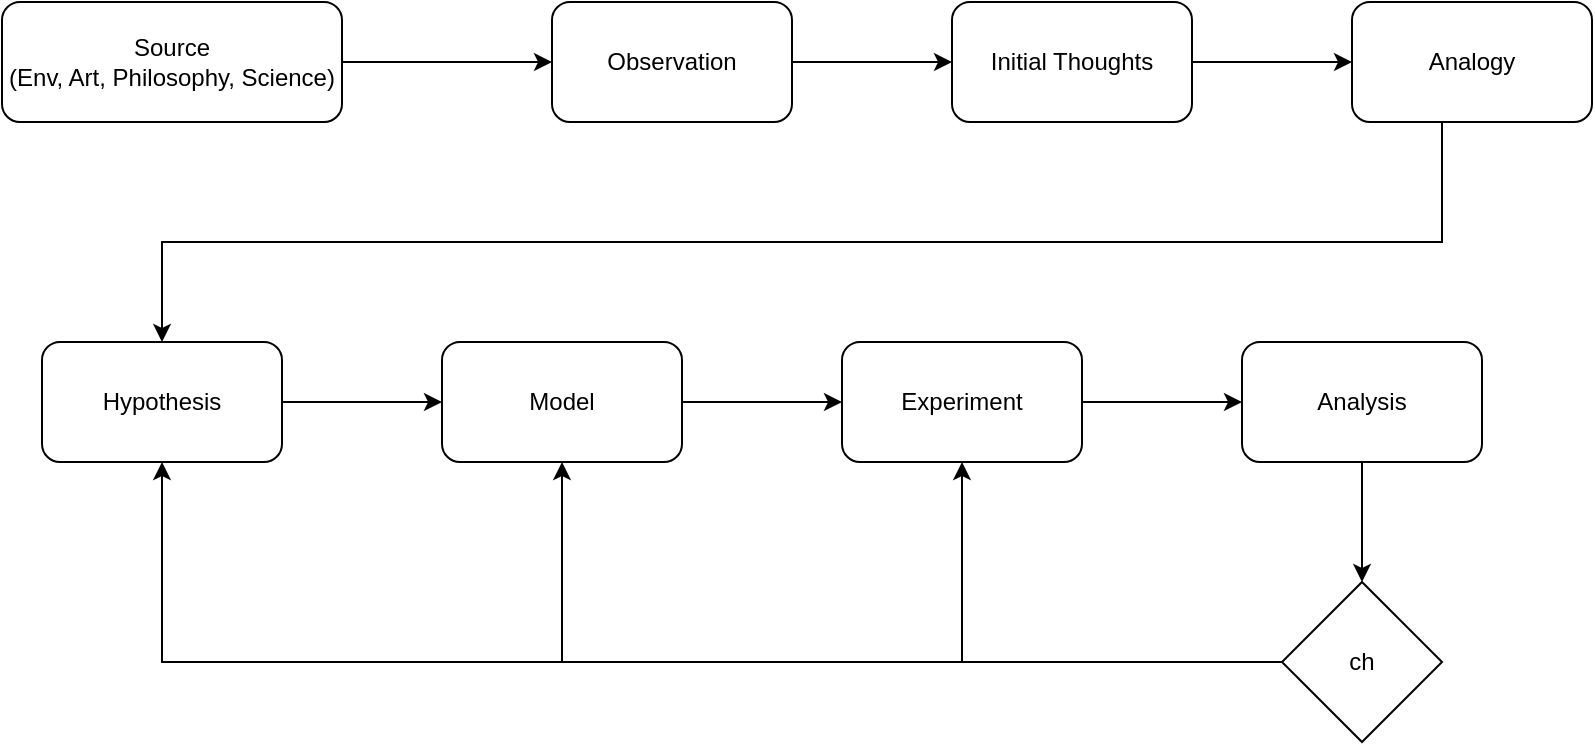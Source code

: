 <mxfile version="21.7.2" type="github" pages="2">
  <diagram name="Path" id="TfzGhAU4l7AOxIcor_R1">
    <mxGraphModel dx="1050" dy="662" grid="1" gridSize="10" guides="1" tooltips="1" connect="1" arrows="1" fold="1" page="1" pageScale="1" pageWidth="850" pageHeight="1100" math="0" shadow="0">
      <root>
        <mxCell id="0" />
        <mxCell id="1" parent="0" />
        <mxCell id="jMfB1n80QlL--UReZZY4-3" value="" style="edgeStyle=orthogonalEdgeStyle;rounded=0;orthogonalLoop=1;jettySize=auto;html=1;" edge="1" parent="1" source="jMfB1n80QlL--UReZZY4-1" target="jMfB1n80QlL--UReZZY4-2">
          <mxGeometry relative="1" as="geometry" />
        </mxCell>
        <mxCell id="jMfB1n80QlL--UReZZY4-1" value="Source&lt;br&gt;(Env, Art, Philosophy, Science)" style="rounded=1;whiteSpace=wrap;html=1;" vertex="1" parent="1">
          <mxGeometry x="20" y="280" width="170" height="60" as="geometry" />
        </mxCell>
        <mxCell id="jMfB1n80QlL--UReZZY4-5" value="" style="edgeStyle=orthogonalEdgeStyle;rounded=0;orthogonalLoop=1;jettySize=auto;html=1;" edge="1" parent="1" source="jMfB1n80QlL--UReZZY4-2" target="jMfB1n80QlL--UReZZY4-4">
          <mxGeometry relative="1" as="geometry" />
        </mxCell>
        <mxCell id="jMfB1n80QlL--UReZZY4-2" value="Observation" style="whiteSpace=wrap;html=1;rounded=1;" vertex="1" parent="1">
          <mxGeometry x="295" y="280" width="120" height="60" as="geometry" />
        </mxCell>
        <mxCell id="jMfB1n80QlL--UReZZY4-7" value="" style="edgeStyle=orthogonalEdgeStyle;rounded=0;orthogonalLoop=1;jettySize=auto;html=1;" edge="1" parent="1" source="jMfB1n80QlL--UReZZY4-4" target="jMfB1n80QlL--UReZZY4-6">
          <mxGeometry relative="1" as="geometry" />
        </mxCell>
        <mxCell id="jMfB1n80QlL--UReZZY4-4" value="Initial Thoughts" style="whiteSpace=wrap;html=1;rounded=1;" vertex="1" parent="1">
          <mxGeometry x="495" y="280" width="120" height="60" as="geometry" />
        </mxCell>
        <mxCell id="jMfB1n80QlL--UReZZY4-9" value="" style="edgeStyle=orthogonalEdgeStyle;rounded=0;orthogonalLoop=1;jettySize=auto;html=1;" edge="1" parent="1" source="jMfB1n80QlL--UReZZY4-6" target="jMfB1n80QlL--UReZZY4-8">
          <mxGeometry relative="1" as="geometry">
            <Array as="points">
              <mxPoint x="740" y="400" />
              <mxPoint x="100" y="400" />
            </Array>
          </mxGeometry>
        </mxCell>
        <mxCell id="jMfB1n80QlL--UReZZY4-6" value="Analogy" style="whiteSpace=wrap;html=1;rounded=1;" vertex="1" parent="1">
          <mxGeometry x="695" y="280" width="120" height="60" as="geometry" />
        </mxCell>
        <mxCell id="jMfB1n80QlL--UReZZY4-11" value="" style="edgeStyle=orthogonalEdgeStyle;rounded=0;orthogonalLoop=1;jettySize=auto;html=1;" edge="1" parent="1" source="jMfB1n80QlL--UReZZY4-8" target="jMfB1n80QlL--UReZZY4-10">
          <mxGeometry relative="1" as="geometry" />
        </mxCell>
        <mxCell id="jMfB1n80QlL--UReZZY4-8" value="Hypothesis" style="whiteSpace=wrap;html=1;rounded=1;" vertex="1" parent="1">
          <mxGeometry x="40" y="450" width="120" height="60" as="geometry" />
        </mxCell>
        <mxCell id="jMfB1n80QlL--UReZZY4-13" value="" style="edgeStyle=orthogonalEdgeStyle;rounded=0;orthogonalLoop=1;jettySize=auto;html=1;" edge="1" parent="1" source="jMfB1n80QlL--UReZZY4-10" target="jMfB1n80QlL--UReZZY4-12">
          <mxGeometry relative="1" as="geometry" />
        </mxCell>
        <mxCell id="jMfB1n80QlL--UReZZY4-10" value="Model" style="whiteSpace=wrap;html=1;rounded=1;" vertex="1" parent="1">
          <mxGeometry x="240" y="450" width="120" height="60" as="geometry" />
        </mxCell>
        <mxCell id="jMfB1n80QlL--UReZZY4-15" value="" style="edgeStyle=orthogonalEdgeStyle;rounded=0;orthogonalLoop=1;jettySize=auto;html=1;" edge="1" parent="1" source="jMfB1n80QlL--UReZZY4-12" target="jMfB1n80QlL--UReZZY4-14">
          <mxGeometry relative="1" as="geometry" />
        </mxCell>
        <mxCell id="jMfB1n80QlL--UReZZY4-12" value="Experiment" style="whiteSpace=wrap;html=1;rounded=1;" vertex="1" parent="1">
          <mxGeometry x="440" y="450" width="120" height="60" as="geometry" />
        </mxCell>
        <mxCell id="jMfB1n80QlL--UReZZY4-17" style="edgeStyle=orthogonalEdgeStyle;rounded=0;orthogonalLoop=1;jettySize=auto;html=1;entryX=0.5;entryY=0;entryDx=0;entryDy=0;" edge="1" parent="1" source="jMfB1n80QlL--UReZZY4-14" target="jMfB1n80QlL--UReZZY4-16">
          <mxGeometry relative="1" as="geometry" />
        </mxCell>
        <mxCell id="jMfB1n80QlL--UReZZY4-14" value="Analysis" style="whiteSpace=wrap;html=1;rounded=1;" vertex="1" parent="1">
          <mxGeometry x="640" y="450" width="120" height="60" as="geometry" />
        </mxCell>
        <mxCell id="jMfB1n80QlL--UReZZY4-19" style="edgeStyle=orthogonalEdgeStyle;rounded=0;orthogonalLoop=1;jettySize=auto;html=1;entryX=0.5;entryY=1;entryDx=0;entryDy=0;" edge="1" parent="1" source="jMfB1n80QlL--UReZZY4-16" target="jMfB1n80QlL--UReZZY4-12">
          <mxGeometry relative="1" as="geometry" />
        </mxCell>
        <mxCell id="jMfB1n80QlL--UReZZY4-20" style="edgeStyle=orthogonalEdgeStyle;rounded=0;orthogonalLoop=1;jettySize=auto;html=1;entryX=0.5;entryY=1;entryDx=0;entryDy=0;" edge="1" parent="1" source="jMfB1n80QlL--UReZZY4-16" target="jMfB1n80QlL--UReZZY4-10">
          <mxGeometry relative="1" as="geometry" />
        </mxCell>
        <mxCell id="jMfB1n80QlL--UReZZY4-21" style="edgeStyle=orthogonalEdgeStyle;rounded=0;orthogonalLoop=1;jettySize=auto;html=1;" edge="1" parent="1" source="jMfB1n80QlL--UReZZY4-16" target="jMfB1n80QlL--UReZZY4-8">
          <mxGeometry relative="1" as="geometry" />
        </mxCell>
        <mxCell id="jMfB1n80QlL--UReZZY4-16" value="ch" style="rhombus;whiteSpace=wrap;html=1;" vertex="1" parent="1">
          <mxGeometry x="660" y="570" width="80" height="80" as="geometry" />
        </mxCell>
      </root>
    </mxGraphModel>
  </diagram>
  <diagram id="wtNJOnH3bRHQHYbp1WyJ" name="DSRM steps">
    <mxGraphModel dx="2085" dy="779" grid="1" gridSize="10" guides="1" tooltips="1" connect="1" arrows="1" fold="1" page="1" pageScale="1" pageWidth="850" pageHeight="1100" math="0" shadow="0">
      <root>
        <mxCell id="0" />
        <mxCell id="1" parent="0" />
        <mxCell id="ZFZxi5wGO6gSrjlYhbK5-3" value="" style="edgeStyle=orthogonalEdgeStyle;rounded=0;orthogonalLoop=1;jettySize=auto;html=1;fontStyle=1" edge="1" parent="1" source="ZFZxi5wGO6gSrjlYhbK5-1" target="ZFZxi5wGO6gSrjlYhbK5-2">
          <mxGeometry relative="1" as="geometry" />
        </mxCell>
        <mxCell id="ZFZxi5wGO6gSrjlYhbK5-1" value="&lt;div&gt;1. Problem&lt;/div&gt;&lt;div&gt;identification and&lt;/div&gt;&lt;div&gt;motivation&lt;/div&gt;" style="rounded=1;whiteSpace=wrap;html=1;fontStyle=1" vertex="1" parent="1">
          <mxGeometry x="10" y="150" width="120" height="60" as="geometry" />
        </mxCell>
        <mxCell id="ZFZxi5wGO6gSrjlYhbK5-5" value="" style="edgeStyle=orthogonalEdgeStyle;rounded=0;orthogonalLoop=1;jettySize=auto;html=1;fontStyle=1" edge="1" parent="1" source="ZFZxi5wGO6gSrjlYhbK5-2" target="ZFZxi5wGO6gSrjlYhbK5-4">
          <mxGeometry relative="1" as="geometry" />
        </mxCell>
        <mxCell id="ZFZxi5wGO6gSrjlYhbK5-2" value="&lt;div&gt;2. Definition&lt;/div&gt;&lt;div&gt;objectives for a&lt;/div&gt;&lt;div&gt;solution&lt;/div&gt;" style="whiteSpace=wrap;html=1;rounded=1;fontStyle=1" vertex="1" parent="1">
          <mxGeometry x="159" y="150" width="120" height="60" as="geometry" />
        </mxCell>
        <mxCell id="ZFZxi5wGO6gSrjlYhbK5-7" value="" style="edgeStyle=orthogonalEdgeStyle;rounded=0;orthogonalLoop=1;jettySize=auto;html=1;fontStyle=1" edge="1" parent="1" source="ZFZxi5wGO6gSrjlYhbK5-4" target="ZFZxi5wGO6gSrjlYhbK5-6">
          <mxGeometry relative="1" as="geometry" />
        </mxCell>
        <mxCell id="ZFZxi5wGO6gSrjlYhbK5-4" value="&lt;div&gt;3. Design and&lt;/div&gt;&lt;div&gt;development&lt;/div&gt;" style="whiteSpace=wrap;html=1;rounded=1;fontStyle=1" vertex="1" parent="1">
          <mxGeometry x="319" y="150" width="120" height="60" as="geometry" />
        </mxCell>
        <mxCell id="ZFZxi5wGO6gSrjlYhbK5-9" value="" style="edgeStyle=orthogonalEdgeStyle;rounded=0;orthogonalLoop=1;jettySize=auto;html=1;fontStyle=1" edge="1" parent="1" source="ZFZxi5wGO6gSrjlYhbK5-6" target="ZFZxi5wGO6gSrjlYhbK5-8">
          <mxGeometry relative="1" as="geometry" />
        </mxCell>
        <mxCell id="ZFZxi5wGO6gSrjlYhbK5-6" value="4. Demonstration" style="whiteSpace=wrap;html=1;rounded=1;fontStyle=1" vertex="1" parent="1">
          <mxGeometry x="480" y="150" width="120" height="60" as="geometry" />
        </mxCell>
        <mxCell id="ZFZxi5wGO6gSrjlYhbK5-11" value="" style="edgeStyle=orthogonalEdgeStyle;rounded=0;orthogonalLoop=1;jettySize=auto;html=1;fontStyle=1" edge="1" parent="1" source="ZFZxi5wGO6gSrjlYhbK5-8" target="ZFZxi5wGO6gSrjlYhbK5-10">
          <mxGeometry relative="1" as="geometry" />
        </mxCell>
        <mxCell id="ZFZxi5wGO6gSrjlYhbK5-8" value="&lt;div&gt;5. Evaluation&lt;/div&gt;" style="whiteSpace=wrap;html=1;rounded=1;fontStyle=1" vertex="1" parent="1">
          <mxGeometry x="640" y="150" width="120" height="60" as="geometry" />
        </mxCell>
        <mxCell id="ZFZxi5wGO6gSrjlYhbK5-10" value="6. Communication" style="whiteSpace=wrap;html=1;rounded=1;fontStyle=1" vertex="1" parent="1">
          <mxGeometry x="800" y="150" width="120" height="60" as="geometry" />
        </mxCell>
        <mxCell id="ZFZxi5wGO6gSrjlYhbK5-12" value="" style="endArrow=none;html=1;rounded=0;strokeWidth=6;" edge="1" parent="1">
          <mxGeometry width="50" height="50" relative="1" as="geometry">
            <mxPoint x="-40" y="244" as="sourcePoint" />
            <mxPoint x="960" y="240" as="targetPoint" />
          </mxGeometry>
        </mxCell>
        <mxCell id="ZFZxi5wGO6gSrjlYhbK5-13" value="&lt;b&gt;Why&lt;/b&gt;" style="text;html=1;strokeColor=none;fillColor=none;align=center;verticalAlign=middle;whiteSpace=wrap;rounded=0;" vertex="1" parent="1">
          <mxGeometry x="-60" y="280" width="60" height="30" as="geometry" />
        </mxCell>
        <mxCell id="ZFZxi5wGO6gSrjlYhbK5-14" value="&lt;b&gt;How&lt;/b&gt;" style="text;html=1;strokeColor=none;fillColor=none;align=center;verticalAlign=middle;whiteSpace=wrap;rounded=0;" vertex="1" parent="1">
          <mxGeometry x="-60" y="370" width="60" height="30" as="geometry" />
        </mxCell>
        <mxCell id="ZFZxi5wGO6gSrjlYhbK5-15" value="&lt;b&gt;What&lt;/b&gt;" style="text;html=1;strokeColor=none;fillColor=none;align=center;verticalAlign=middle;whiteSpace=wrap;rounded=0;" vertex="1" parent="1">
          <mxGeometry x="-60" y="442" width="60" height="30" as="geometry" />
        </mxCell>
        <mxCell id="ZFZxi5wGO6gSrjlYhbK5-16" value="&lt;b&gt;Where&lt;/b&gt;" style="text;html=1;strokeColor=none;fillColor=none;align=center;verticalAlign=middle;whiteSpace=wrap;rounded=0;" vertex="1" parent="1">
          <mxGeometry x="-60" y="530" width="60" height="30" as="geometry" />
        </mxCell>
        <mxCell id="ZFZxi5wGO6gSrjlYhbK5-17" value="" style="endArrow=none;html=1;rounded=0;strokeWidth=6;" edge="1" parent="1">
          <mxGeometry width="50" height="50" relative="1" as="geometry">
            <mxPoint x="-40" y="344" as="sourcePoint" />
            <mxPoint x="960" y="340" as="targetPoint" />
          </mxGeometry>
        </mxCell>
        <mxCell id="ZFZxi5wGO6gSrjlYhbK5-19" value="" style="endArrow=none;html=1;rounded=0;strokeWidth=6;" edge="1" parent="1">
          <mxGeometry width="50" height="50" relative="1" as="geometry">
            <mxPoint x="-40" y="424" as="sourcePoint" />
            <mxPoint x="960" y="420" as="targetPoint" />
          </mxGeometry>
        </mxCell>
        <mxCell id="ZFZxi5wGO6gSrjlYhbK5-21" value="" style="endArrow=none;html=1;rounded=0;strokeWidth=6;" edge="1" parent="1">
          <mxGeometry width="50" height="50" relative="1" as="geometry">
            <mxPoint x="-40" y="504" as="sourcePoint" />
            <mxPoint x="960" y="500" as="targetPoint" />
          </mxGeometry>
        </mxCell>
        <mxCell id="ZFZxi5wGO6gSrjlYhbK5-22" value="" style="endArrow=none;html=1;rounded=0;strokeWidth=6;" edge="1" parent="1">
          <mxGeometry width="50" height="50" relative="1" as="geometry">
            <mxPoint y="600" as="sourcePoint" />
            <mxPoint y="140" as="targetPoint" />
          </mxGeometry>
        </mxCell>
        <mxCell id="ZFZxi5wGO6gSrjlYhbK5-24" value="" style="rounded=1;whiteSpace=wrap;html=1;dashed=1;fillColor=#f5f5f5;fontColor=#333333;strokeColor=#666666;" vertex="1" parent="1">
          <mxGeometry x="20" y="265" width="120" height="60" as="geometry" />
        </mxCell>
        <mxCell id="ZFZxi5wGO6gSrjlYhbK5-25" value="" style="rounded=1;whiteSpace=wrap;html=1;dashed=1;fillColor=#f5f5f5;fontColor=#333333;strokeColor=#666666;" vertex="1" parent="1">
          <mxGeometry x="20" y="355" width="120" height="60" as="geometry" />
        </mxCell>
        <mxCell id="ZFZxi5wGO6gSrjlYhbK5-26" value="" style="rounded=1;whiteSpace=wrap;html=1;dashed=1;fillColor=#f5f5f5;fontColor=#333333;strokeColor=#666666;" vertex="1" parent="1">
          <mxGeometry x="20" y="434" width="120" height="60" as="geometry" />
        </mxCell>
        <mxCell id="ZFZxi5wGO6gSrjlYhbK5-27" value="" style="rounded=1;whiteSpace=wrap;html=1;dashed=1;fillColor=#f5f5f5;fontColor=#333333;strokeColor=#666666;" vertex="1" parent="1">
          <mxGeometry x="20" y="519" width="120" height="60" as="geometry" />
        </mxCell>
        <mxCell id="ZFZxi5wGO6gSrjlYhbK5-28" value="" style="rounded=1;whiteSpace=wrap;html=1;dashed=1;fillColor=#d5e8d4;strokeColor=#82b366;" vertex="1" parent="1">
          <mxGeometry x="159" y="265" width="120" height="60" as="geometry" />
        </mxCell>
        <mxCell id="ZFZxi5wGO6gSrjlYhbK5-29" value="" style="rounded=1;whiteSpace=wrap;html=1;dashed=1;fillColor=#d5e8d4;strokeColor=#82b366;" vertex="1" parent="1">
          <mxGeometry x="159" y="355" width="120" height="60" as="geometry" />
        </mxCell>
        <mxCell id="ZFZxi5wGO6gSrjlYhbK5-30" value="" style="rounded=1;whiteSpace=wrap;html=1;dashed=1;fillColor=#d5e8d4;strokeColor=#82b366;" vertex="1" parent="1">
          <mxGeometry x="159" y="434" width="120" height="60" as="geometry" />
        </mxCell>
        <mxCell id="ZFZxi5wGO6gSrjlYhbK5-31" value="" style="rounded=1;whiteSpace=wrap;html=1;dashed=1;fillColor=#d5e8d4;strokeColor=#82b366;" vertex="1" parent="1">
          <mxGeometry x="159" y="519" width="120" height="60" as="geometry" />
        </mxCell>
        <mxCell id="ZFZxi5wGO6gSrjlYhbK5-32" value="" style="rounded=1;whiteSpace=wrap;html=1;dashed=1;fillColor=#e1d5e7;strokeColor=#9673a6;" vertex="1" parent="1">
          <mxGeometry x="319" y="265" width="120" height="60" as="geometry" />
        </mxCell>
        <mxCell id="ZFZxi5wGO6gSrjlYhbK5-33" value="" style="rounded=1;whiteSpace=wrap;html=1;dashed=1;fillColor=#e1d5e7;strokeColor=#9673a6;" vertex="1" parent="1">
          <mxGeometry x="319" y="355" width="120" height="60" as="geometry" />
        </mxCell>
        <mxCell id="ZFZxi5wGO6gSrjlYhbK5-34" value="" style="rounded=1;whiteSpace=wrap;html=1;dashed=1;fillColor=#e1d5e7;strokeColor=#9673a6;" vertex="1" parent="1">
          <mxGeometry x="319" y="434" width="120" height="60" as="geometry" />
        </mxCell>
        <mxCell id="ZFZxi5wGO6gSrjlYhbK5-35" value="" style="rounded=1;whiteSpace=wrap;html=1;dashed=1;fillColor=#e1d5e7;strokeColor=#9673a6;" vertex="1" parent="1">
          <mxGeometry x="319" y="519" width="120" height="60" as="geometry" />
        </mxCell>
        <mxCell id="ZFZxi5wGO6gSrjlYhbK5-36" value="" style="rounded=1;whiteSpace=wrap;html=1;dashed=1;fillColor=#ffe6cc;strokeColor=#d79b00;" vertex="1" parent="1">
          <mxGeometry x="480" y="265" width="120" height="60" as="geometry" />
        </mxCell>
        <mxCell id="ZFZxi5wGO6gSrjlYhbK5-37" value="" style="rounded=1;whiteSpace=wrap;html=1;dashed=1;fillColor=#ffe6cc;strokeColor=#d79b00;" vertex="1" parent="1">
          <mxGeometry x="480" y="355" width="120" height="60" as="geometry" />
        </mxCell>
        <mxCell id="ZFZxi5wGO6gSrjlYhbK5-38" value="" style="rounded=1;whiteSpace=wrap;html=1;dashed=1;fillColor=#ffe6cc;strokeColor=#d79b00;" vertex="1" parent="1">
          <mxGeometry x="480" y="434" width="120" height="60" as="geometry" />
        </mxCell>
        <mxCell id="ZFZxi5wGO6gSrjlYhbK5-39" value="" style="rounded=1;whiteSpace=wrap;html=1;dashed=1;fillColor=#ffe6cc;strokeColor=#d79b00;" vertex="1" parent="1">
          <mxGeometry x="480" y="519" width="120" height="60" as="geometry" />
        </mxCell>
        <mxCell id="ZFZxi5wGO6gSrjlYhbK5-40" value="" style="rounded=1;whiteSpace=wrap;html=1;dashed=1;fillColor=#fff2cc;strokeColor=#d6b656;" vertex="1" parent="1">
          <mxGeometry x="640" y="265" width="120" height="60" as="geometry" />
        </mxCell>
        <mxCell id="ZFZxi5wGO6gSrjlYhbK5-41" value="" style="rounded=1;whiteSpace=wrap;html=1;dashed=1;fillColor=#fff2cc;strokeColor=#d6b656;" vertex="1" parent="1">
          <mxGeometry x="640" y="355" width="120" height="60" as="geometry" />
        </mxCell>
        <mxCell id="ZFZxi5wGO6gSrjlYhbK5-42" value="" style="rounded=1;whiteSpace=wrap;html=1;dashed=1;fillColor=#fff2cc;strokeColor=#d6b656;" vertex="1" parent="1">
          <mxGeometry x="640" y="434" width="120" height="60" as="geometry" />
        </mxCell>
        <mxCell id="ZFZxi5wGO6gSrjlYhbK5-43" value="" style="rounded=1;whiteSpace=wrap;html=1;dashed=1;fillColor=#fff2cc;strokeColor=#d6b656;" vertex="1" parent="1">
          <mxGeometry x="640" y="519" width="120" height="60" as="geometry" />
        </mxCell>
        <mxCell id="ZFZxi5wGO6gSrjlYhbK5-44" value="" style="rounded=1;whiteSpace=wrap;html=1;dashed=1;fillColor=#dae8fc;strokeColor=#6c8ebf;" vertex="1" parent="1">
          <mxGeometry x="800" y="265" width="120" height="60" as="geometry" />
        </mxCell>
        <mxCell id="ZFZxi5wGO6gSrjlYhbK5-45" value="" style="rounded=1;whiteSpace=wrap;html=1;dashed=1;fillColor=#dae8fc;strokeColor=#6c8ebf;" vertex="1" parent="1">
          <mxGeometry x="800" y="355" width="120" height="60" as="geometry" />
        </mxCell>
        <mxCell id="ZFZxi5wGO6gSrjlYhbK5-46" value="" style="rounded=1;whiteSpace=wrap;html=1;dashed=1;fillColor=#dae8fc;strokeColor=#6c8ebf;" vertex="1" parent="1">
          <mxGeometry x="800" y="434" width="120" height="60" as="geometry" />
        </mxCell>
        <mxCell id="ZFZxi5wGO6gSrjlYhbK5-47" value="" style="rounded=1;whiteSpace=wrap;html=1;dashed=1;fillColor=#dae8fc;strokeColor=#6c8ebf;" vertex="1" parent="1">
          <mxGeometry x="800" y="519" width="120" height="60" as="geometry" />
        </mxCell>
      </root>
    </mxGraphModel>
  </diagram>
</mxfile>
